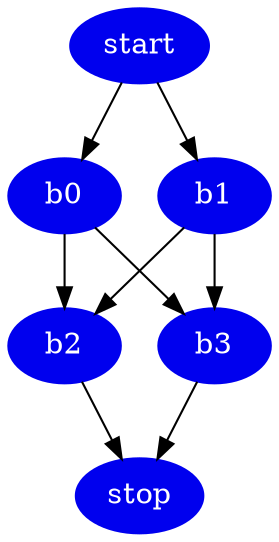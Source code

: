 digraph G{
	node [fontcolor=white,style=filled,color=blue2];
	start [label = start];
	b0 [label = b0];
	b1 [label = b1];
	b2 [label = b2];
	b3 [label = b3];
	stop [label = stop];
	start -> b0;
	start -> b1;
	b0 -> b2;
	b0 -> b3;
	b1 -> b2;
	b1 -> b3;
	b2 -> stop;
	b3 -> stop;
}

